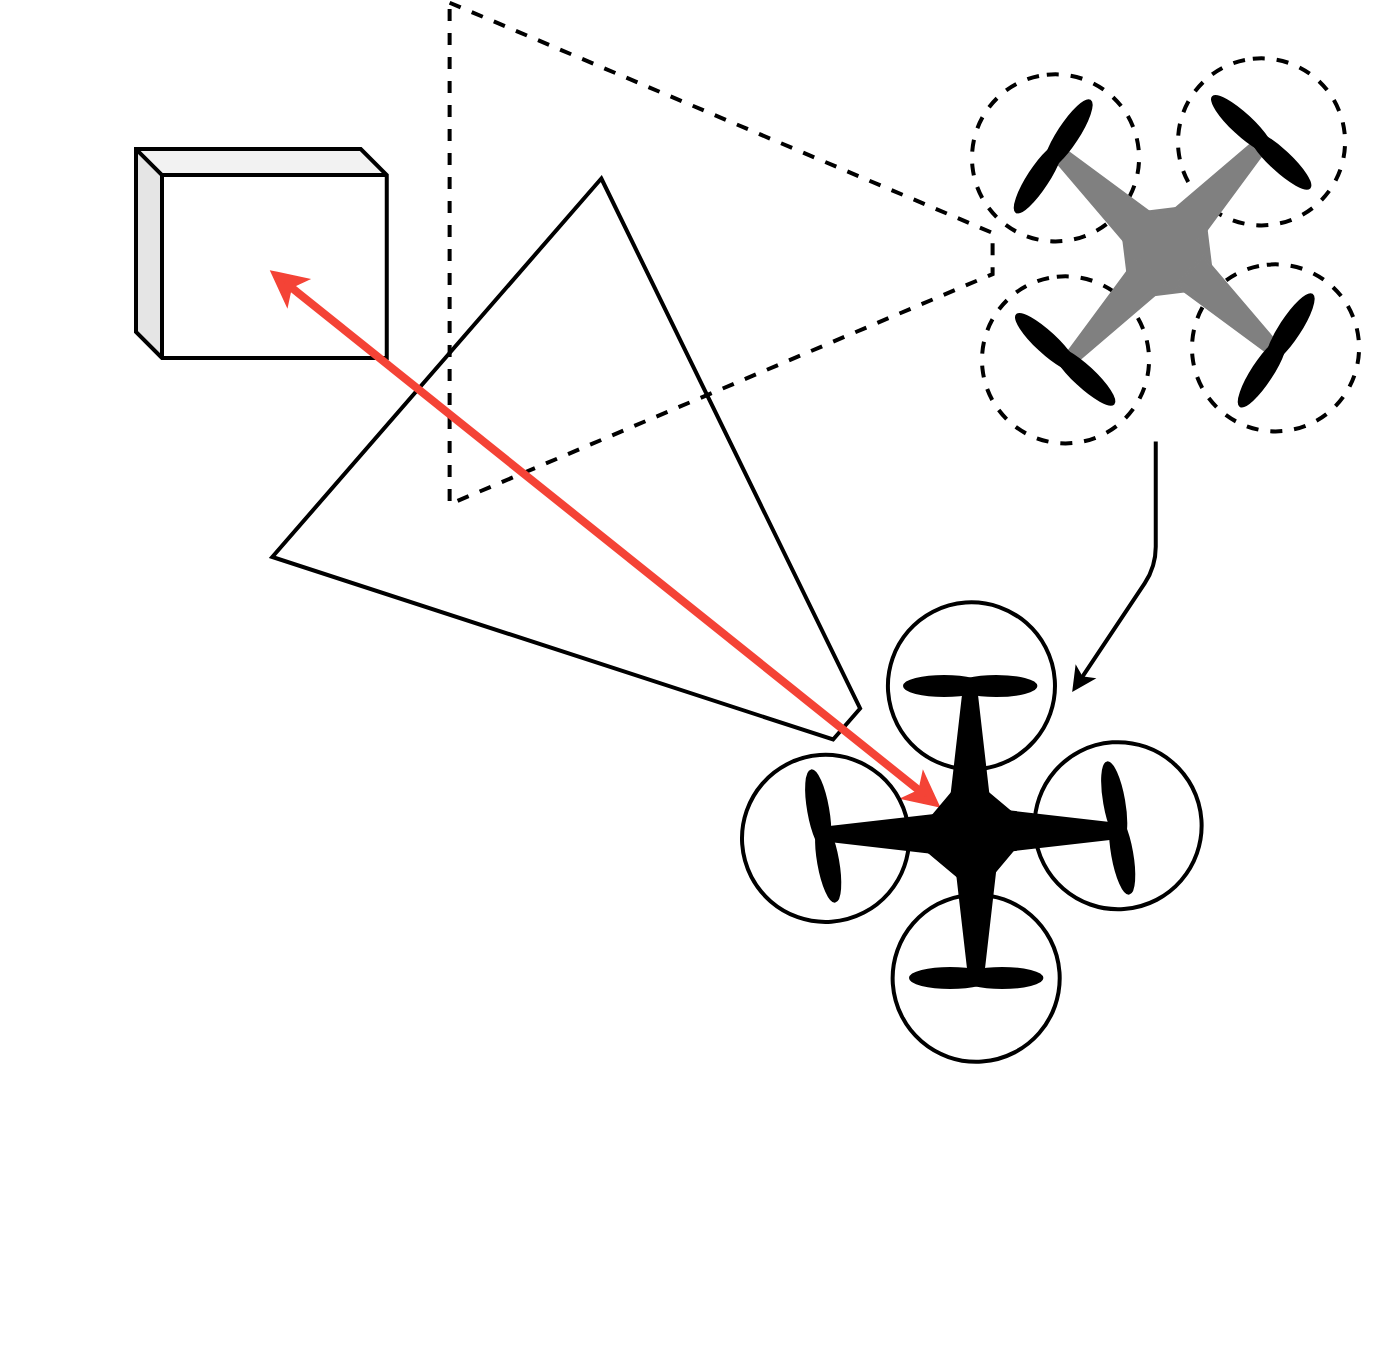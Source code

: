 <mxfile version="12.1.7" type="device" pages="1"><diagram id="HCYmm_tbwabuQXdnXTxh" name="Page-1"><mxGraphModel dx="1173" dy="636" grid="1" gridSize="10" guides="1" tooltips="1" connect="1" arrows="1" fold="1" page="1" pageScale="1" pageWidth="827" pageHeight="1169" math="0" shadow="0"><root><mxCell id="0"/><mxCell id="1" parent="0"/><mxCell id="SMUQ-qUIgOUgmim2T0sx-19" value="" style="shape=cube;whiteSpace=wrap;html=1;boundedLbl=1;backgroundOutline=1;darkOpacity=0.05;darkOpacity2=0.1;fillColor=#FFFFFF;size=13;strokeWidth=2;" parent="1" vertex="1"><mxGeometry x="100" y="233.534" width="125.379" height="104.418" as="geometry"/></mxCell><mxCell id="SMUQ-qUIgOUgmim2T0sx-28" value="" style="shape=trapezoid;perimeter=trapezoidPerimeter;whiteSpace=wrap;html=1;fillColor=#FFFFFF;dashed=1;rotation=90;size=0.459;strokeWidth=2;" parent="1" vertex="1"><mxGeometry x="267.172" y="150" width="250.759" height="271.486" as="geometry"/></mxCell><mxCell id="SMUQ-qUIgOUgmim2T0sx-37" value="" style="shape=trapezoid;perimeter=trapezoidPerimeter;whiteSpace=wrap;html=1;fillColor=none;rotation=131;size=0.459;strokeWidth=2;" parent="1" vertex="1"><mxGeometry x="227.469" y="296.185" width="250.759" height="271.486" as="geometry"/></mxCell><mxCell id="SMUQ-qUIgOUgmim2T0sx-39" value="" style="endArrow=classic;startArrow=classic;html=1;exitX=0.5;exitY=1;exitDx=0;exitDy=0;entryX=0;entryY=0;entryDx=0;entryDy=0;entryPerimeter=0;strokeColor=#f44336;strokeWidth=4;" parent="1" source="SMUQ-qUIgOUgmim2T0sx-32" edge="1"><mxGeometry width="50" height="50" relative="1" as="geometry"><mxPoint x="545.373" y="602.334" as="sourcePoint"/><mxPoint x="166.869" y="294.096" as="targetPoint"/></mxGeometry></mxCell><mxCell id="SMUQ-qUIgOUgmim2T0sx-40" value="" style="endArrow=classic;html=1;strokeColor=#000000;strokeWidth=2;" parent="1" edge="1"><mxGeometry width="50" height="50" relative="1" as="geometry"><mxPoint x="609.876" y="379.719" as="sourcePoint"/><mxPoint x="568.083" y="505.02" as="targetPoint"/><Array as="points"><mxPoint x="609.876" y="442.369"/></Array></mxGeometry></mxCell><mxCell id="BOmIWUQxJbX-QquDb7Th-22" value="" style="group" vertex="1" connectable="0" parent="1"><mxGeometry x="403" y="460.165" width="229.81" height="229.719" as="geometry"/></mxCell><mxCell id="SMUQ-qUIgOUgmim2T0sx-32" value="" style="whiteSpace=wrap;html=1;aspect=fixed;fillColor=#000000;rotation=40;strokeWidth=2;direction=south;" parent="BOmIWUQxJbX-QquDb7Th-22" vertex="1"><mxGeometry x="94.5" y="95.335" width="41" height="41" as="geometry"/></mxCell><mxCell id="SMUQ-qUIgOUgmim2T0sx-33" value="" style="ellipse;whiteSpace=wrap;html=1;aspect=fixed;rotation=41;strokeWidth=2;" parent="BOmIWUQxJbX-QquDb7Th-22" vertex="1"><mxGeometry x="75.317" y="146.185" width="83.534" height="83.534" as="geometry"/></mxCell><mxCell id="SMUQ-qUIgOUgmim2T0sx-34" value="" style="ellipse;whiteSpace=wrap;html=1;aspect=fixed;rotation=41;strokeWidth=2;" parent="BOmIWUQxJbX-QquDb7Th-22" vertex="1"><mxGeometry x="72.959" width="83.534" height="83.534" as="geometry"/></mxCell><mxCell id="SMUQ-qUIgOUgmim2T0sx-35" value="" style="ellipse;whiteSpace=wrap;html=1;aspect=fixed;fillColor=#FFFFFF;rotation=41;strokeWidth=2;" parent="BOmIWUQxJbX-QquDb7Th-22" vertex="1"><mxGeometry y="76.269" width="83.534" height="83.534" as="geometry"/></mxCell><mxCell id="SMUQ-qUIgOUgmim2T0sx-36" value="" style="ellipse;whiteSpace=wrap;html=1;aspect=fixed;rotation=41;strokeWidth=2;" parent="BOmIWUQxJbX-QquDb7Th-22" vertex="1"><mxGeometry x="146.276" y="69.916" width="83.534" height="83.534" as="geometry"/></mxCell><mxCell id="BOmIWUQxJbX-QquDb7Th-5" value="" style="group;rotation=80;" vertex="1" connectable="0" parent="BOmIWUQxJbX-QquDb7Th-22"><mxGeometry x="7" y="111.835" width="67" height="10" as="geometry"/></mxCell><mxCell id="BOmIWUQxJbX-QquDb7Th-2" value="" style="ellipse;whiteSpace=wrap;html=1;fillColor=#000000;rotation=80;" vertex="1" parent="BOmIWUQxJbX-QquDb7Th-5"><mxGeometry x="11" y="-13" width="40.2" height="10" as="geometry"/></mxCell><mxCell id="BOmIWUQxJbX-QquDb7Th-4" value="" style="ellipse;whiteSpace=wrap;html=1;fillColor=#000000;rotation=80;" vertex="1" parent="BOmIWUQxJbX-QquDb7Th-5"><mxGeometry x="16" y="13" width="40.2" height="10" as="geometry"/></mxCell><mxCell id="BOmIWUQxJbX-QquDb7Th-6" value="" style="group;rotation=-180;" vertex="1" connectable="0" parent="BOmIWUQxJbX-QquDb7Th-22"><mxGeometry x="84" y="182.835" width="67" height="10" as="geometry"/></mxCell><mxCell id="BOmIWUQxJbX-QquDb7Th-7" value="" style="ellipse;whiteSpace=wrap;html=1;fillColor=#000000;rotation=-180;" vertex="1" parent="BOmIWUQxJbX-QquDb7Th-6"><mxGeometry x="26" width="40.2" height="10" as="geometry"/></mxCell><mxCell id="BOmIWUQxJbX-QquDb7Th-8" value="" style="ellipse;whiteSpace=wrap;html=1;fillColor=#000000;rotation=-180;" vertex="1" parent="BOmIWUQxJbX-QquDb7Th-6"><mxGeometry width="40.2" height="10" as="geometry"/></mxCell><mxCell id="BOmIWUQxJbX-QquDb7Th-9" value="" style="group;rotation=-100;" vertex="1" connectable="0" parent="BOmIWUQxJbX-QquDb7Th-22"><mxGeometry x="155" y="108.835" width="67" height="10" as="geometry"/></mxCell><mxCell id="BOmIWUQxJbX-QquDb7Th-10" value="" style="ellipse;whiteSpace=wrap;html=1;fillColor=#000000;rotation=-100;" vertex="1" parent="BOmIWUQxJbX-QquDb7Th-9"><mxGeometry x="15" y="12" width="40.2" height="10" as="geometry"/></mxCell><mxCell id="BOmIWUQxJbX-QquDb7Th-11" value="" style="ellipse;whiteSpace=wrap;html=1;fillColor=#000000;rotation=-100;" vertex="1" parent="BOmIWUQxJbX-QquDb7Th-9"><mxGeometry x="11" y="-14" width="40.2" height="10" as="geometry"/></mxCell><mxCell id="BOmIWUQxJbX-QquDb7Th-14" value="" style="group;rotation=0;" vertex="1" connectable="0" parent="BOmIWUQxJbX-QquDb7Th-22"><mxGeometry x="80" y="36.835" width="67" height="10" as="geometry"/></mxCell><mxCell id="BOmIWUQxJbX-QquDb7Th-15" value="" style="ellipse;whiteSpace=wrap;html=1;fillColor=#000000;rotation=0;" vertex="1" parent="BOmIWUQxJbX-QquDb7Th-14"><mxGeometry x="1" width="40.2" height="10" as="geometry"/></mxCell><mxCell id="BOmIWUQxJbX-QquDb7Th-16" value="" style="ellipse;whiteSpace=wrap;html=1;fillColor=#000000;rotation=0;" vertex="1" parent="BOmIWUQxJbX-QquDb7Th-14"><mxGeometry x="27" width="40.2" height="10" as="geometry"/></mxCell><mxCell id="BOmIWUQxJbX-QquDb7Th-18" value="" style="shape=trapezoid;perimeter=trapezoidPerimeter;whiteSpace=wrap;html=1;fillColor=#000000;size=0.333;" vertex="1" parent="BOmIWUQxJbX-QquDb7Th-22"><mxGeometry x="104" y="44.835" width="20" height="58" as="geometry"/></mxCell><mxCell id="BOmIWUQxJbX-QquDb7Th-19" value="" style="shape=trapezoid;perimeter=trapezoidPerimeter;whiteSpace=wrap;html=1;fillColor=#000000;size=0.333;rotation=90;" vertex="1" parent="BOmIWUQxJbX-QquDb7Th-22"><mxGeometry x="151" y="85.335" width="20" height="58" as="geometry"/></mxCell><mxCell id="BOmIWUQxJbX-QquDb7Th-20" value="" style="shape=trapezoid;perimeter=trapezoidPerimeter;whiteSpace=wrap;html=1;fillColor=#000000;size=0.333;rotation=180;" vertex="1" parent="BOmIWUQxJbX-QquDb7Th-22"><mxGeometry x="107" y="130.835" width="20" height="58" as="geometry"/></mxCell><mxCell id="BOmIWUQxJbX-QquDb7Th-21" value="" style="shape=trapezoid;perimeter=trapezoidPerimeter;whiteSpace=wrap;html=1;fillColor=#000000;size=0.333;rotation=-90;" vertex="1" parent="BOmIWUQxJbX-QquDb7Th-22"><mxGeometry x="61" y="86.835" width="20" height="58" as="geometry"/></mxCell><mxCell id="BOmIWUQxJbX-QquDb7Th-45" value="" style="group;rotation=-47;" vertex="1" connectable="0" parent="1"><mxGeometry x="80" y="560.165" width="229.81" height="229.719" as="geometry"/></mxCell><mxCell id="BOmIWUQxJbX-QquDb7Th-23" value="" style="group;rotation=-137;dashed=1;fillColor=none;" vertex="1" connectable="0" parent="BOmIWUQxJbX-QquDb7Th-45"><mxGeometry width="229.81" height="229.719" as="geometry"/></mxCell><mxCell id="BOmIWUQxJbX-QquDb7Th-46" value="" style="group" vertex="1" connectable="0" parent="BOmIWUQxJbX-QquDb7Th-23"><mxGeometry x="438" y="-372" width="193.534" height="192.534" as="geometry"/></mxCell><mxCell id="BOmIWUQxJbX-QquDb7Th-24" value="" style="whiteSpace=wrap;html=1;aspect=fixed;fillColor=#808080;rotation=-97;strokeWidth=2;direction=south;strokeColor=#808080;" vertex="1" parent="BOmIWUQxJbX-QquDb7Th-46"><mxGeometry x="77" y="76" width="41" height="41" as="geometry"/></mxCell><mxCell id="BOmIWUQxJbX-QquDb7Th-25" value="" style="ellipse;whiteSpace=wrap;html=1;aspect=fixed;rotation=-96;strokeWidth=2;dashed=1;" vertex="1" parent="BOmIWUQxJbX-QquDb7Th-46"><mxGeometry x="103" width="83.534" height="83.534" as="geometry"/></mxCell><mxCell id="BOmIWUQxJbX-QquDb7Th-26" value="" style="ellipse;whiteSpace=wrap;html=1;aspect=fixed;rotation=-96;strokeWidth=2;dashed=1;" vertex="1" parent="BOmIWUQxJbX-QquDb7Th-46"><mxGeometry x="5" y="109" width="83.534" height="83.534" as="geometry"/></mxCell><mxCell id="BOmIWUQxJbX-QquDb7Th-27" value="" style="ellipse;whiteSpace=wrap;html=1;aspect=fixed;fillColor=#FFFFFF;rotation=-96;strokeWidth=2;dashed=1;" vertex="1" parent="BOmIWUQxJbX-QquDb7Th-46"><mxGeometry x="110" y="103" width="83.534" height="83.534" as="geometry"/></mxCell><mxCell id="BOmIWUQxJbX-QquDb7Th-28" value="" style="ellipse;whiteSpace=wrap;html=1;aspect=fixed;rotation=-96;strokeWidth=2;dashed=1;" vertex="1" parent="BOmIWUQxJbX-QquDb7Th-46"><mxGeometry y="8" width="83.534" height="83.534" as="geometry"/></mxCell><mxCell id="BOmIWUQxJbX-QquDb7Th-41" value="" style="shape=trapezoid;perimeter=trapezoidPerimeter;whiteSpace=wrap;html=1;fillColor=#808080;size=0.333;rotation=-137;strokeColor=#808080;" vertex="1" parent="BOmIWUQxJbX-QquDb7Th-46"><mxGeometry x="60" y="99" width="20" height="58" as="geometry"/></mxCell><mxCell id="BOmIWUQxJbX-QquDb7Th-42" value="" style="shape=trapezoid;perimeter=trapezoidPerimeter;whiteSpace=wrap;html=1;fillColor=#808080;size=0.333;rotation=-47;strokeColor=#808080;" vertex="1" parent="BOmIWUQxJbX-QquDb7Th-46"><mxGeometry x="53" y="37" width="20" height="58" as="geometry"/></mxCell><mxCell id="BOmIWUQxJbX-QquDb7Th-43" value="" style="shape=trapezoid;perimeter=trapezoidPerimeter;whiteSpace=wrap;html=1;fillColor=#808080;size=0.333;rotation=43;strokeColor=#808080;" vertex="1" parent="BOmIWUQxJbX-QquDb7Th-46"><mxGeometry x="116" y="34" width="20" height="58" as="geometry"/></mxCell><mxCell id="BOmIWUQxJbX-QquDb7Th-44" value="" style="shape=trapezoid;perimeter=trapezoidPerimeter;whiteSpace=wrap;html=1;fillColor=#808080;size=0.333;rotation=-227;strokeColor=#808080;" vertex="1" parent="BOmIWUQxJbX-QquDb7Th-46"><mxGeometry x="120" y="97" width="20" height="58" as="geometry"/></mxCell><mxCell id="BOmIWUQxJbX-QquDb7Th-29" value="" style="group;rotation=-57;fillColor=none;" vertex="1" connectable="0" parent="BOmIWUQxJbX-QquDb7Th-46"><mxGeometry x="119" y="141" width="67" height="10" as="geometry"/></mxCell><mxCell id="BOmIWUQxJbX-QquDb7Th-30" value="" style="ellipse;whiteSpace=wrap;html=1;fillColor=#000000;rotation=-57;" vertex="1" parent="BOmIWUQxJbX-QquDb7Th-29"><mxGeometry x="6" y="11" width="40.2" height="10" as="geometry"/></mxCell><mxCell id="BOmIWUQxJbX-QquDb7Th-31" value="" style="ellipse;whiteSpace=wrap;html=1;fillColor=#000000;rotation=-57;" vertex="1" parent="BOmIWUQxJbX-QquDb7Th-29"><mxGeometry x="20" y="-11" width="40.2" height="10" as="geometry"/></mxCell><mxCell id="BOmIWUQxJbX-QquDb7Th-32" value="" style="group;rotation=-317;fillColor=none;" vertex="1" connectable="0" parent="BOmIWUQxJbX-QquDb7Th-46"><mxGeometry x="111" y="37" width="67" height="10" as="geometry"/></mxCell><mxCell id="BOmIWUQxJbX-QquDb7Th-33" value="" style="ellipse;whiteSpace=wrap;html=1;fillColor=#000000;rotation=-317;" vertex="1" parent="BOmIWUQxJbX-QquDb7Th-32"><mxGeometry x="4" y="-9" width="40.2" height="10" as="geometry"/></mxCell><mxCell id="BOmIWUQxJbX-QquDb7Th-34" value="" style="ellipse;whiteSpace=wrap;html=1;fillColor=#000000;rotation=-317;" vertex="1" parent="BOmIWUQxJbX-QquDb7Th-32"><mxGeometry x="23" y="9" width="40.2" height="10" as="geometry"/></mxCell><mxCell id="BOmIWUQxJbX-QquDb7Th-35" value="" style="group;rotation=-237;fillColor=none;" vertex="1" connectable="0" parent="BOmIWUQxJbX-QquDb7Th-46"><mxGeometry x="8" y="43" width="67" height="10" as="geometry"/></mxCell><mxCell id="BOmIWUQxJbX-QquDb7Th-36" value="" style="ellipse;whiteSpace=wrap;html=1;fillColor=#000000;rotation=-237;" vertex="1" parent="BOmIWUQxJbX-QquDb7Th-35"><mxGeometry x="20" y="-10" width="40.2" height="10" as="geometry"/></mxCell><mxCell id="BOmIWUQxJbX-QquDb7Th-37" value="" style="ellipse;whiteSpace=wrap;html=1;fillColor=#000000;rotation=-237;" vertex="1" parent="BOmIWUQxJbX-QquDb7Th-35"><mxGeometry x="5" y="12" width="40.2" height="10" as="geometry"/></mxCell><mxCell id="BOmIWUQxJbX-QquDb7Th-38" value="" style="group;rotation=-137;fillColor=none;" vertex="1" connectable="0" parent="BOmIWUQxJbX-QquDb7Th-46"><mxGeometry x="14" y="146" width="67" height="10" as="geometry"/></mxCell><mxCell id="BOmIWUQxJbX-QquDb7Th-40" value="" style="ellipse;whiteSpace=wrap;html=1;fillColor=#000000;rotation=-137;" vertex="1" parent="BOmIWUQxJbX-QquDb7Th-38"><mxGeometry x="3" y="-9" width="40.2" height="10" as="geometry"/></mxCell><mxCell id="BOmIWUQxJbX-QquDb7Th-39" value="" style="ellipse;whiteSpace=wrap;html=1;fillColor=#000000;rotation=-137;" vertex="1" parent="BOmIWUQxJbX-QquDb7Th-38"><mxGeometry x="22" y="8" width="40.2" height="10" as="geometry"/></mxCell></root></mxGraphModel></diagram></mxfile>